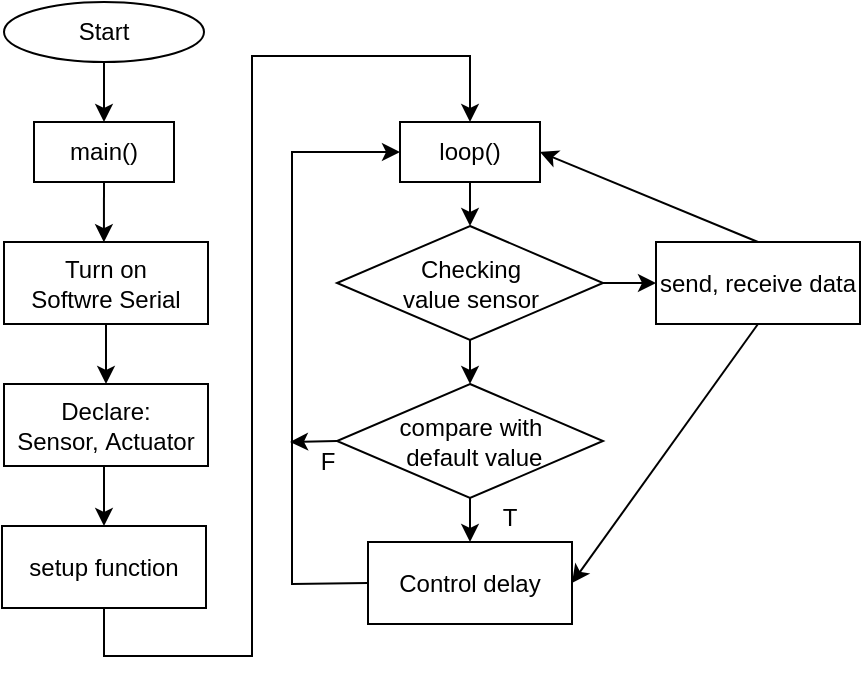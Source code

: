 <mxfile version="10.7.4" type="device"><diagram id="iIEeKF3mrfbh_3OgJRqx" name="Page-1"><mxGraphModel dx="840" dy="411" grid="0" gridSize="10" guides="1" tooltips="1" connect="1" arrows="1" fold="1" page="1" pageScale="1" pageWidth="827" pageHeight="1169" background="none" math="0" shadow="0"><root><mxCell id="0"/><mxCell id="1" parent="0"/><mxCell id="PRJIpICX_x7RIwT27Zen-1" value="Start" style="ellipse;whiteSpace=wrap;html=1;" vertex="1" parent="1"><mxGeometry x="75" y="30" width="100" height="30" as="geometry"/></mxCell><mxCell id="PRJIpICX_x7RIwT27Zen-2" value="main()" style="rounded=0;whiteSpace=wrap;html=1;" vertex="1" parent="1"><mxGeometry x="90" y="90" width="70" height="30" as="geometry"/></mxCell><mxCell id="PRJIpICX_x7RIwT27Zen-11" value="" style="endArrow=classic;html=1;exitX=0.5;exitY=1;exitDx=0;exitDy=0;" edge="1" parent="1" source="PRJIpICX_x7RIwT27Zen-1"><mxGeometry width="50" height="50" relative="1" as="geometry"><mxPoint x="65" y="360" as="sourcePoint"/><mxPoint x="125" y="90" as="targetPoint"/></mxGeometry></mxCell><mxCell id="PRJIpICX_x7RIwT27Zen-14" value="" style="endArrow=classic;html=1;exitX=0.5;exitY=1;exitDx=0;exitDy=0;entryX=0.5;entryY=0;entryDx=0;entryDy=0;" edge="1" parent="1" source="PRJIpICX_x7RIwT27Zen-2"><mxGeometry width="50" height="50" relative="1" as="geometry"><mxPoint x="135" y="70" as="sourcePoint"/><mxPoint x="124.941" y="150.118" as="targetPoint"/></mxGeometry></mxCell><mxCell id="PRJIpICX_x7RIwT27Zen-46" value="Turn on&lt;br&gt;Softwre Serial" style="rounded=0;whiteSpace=wrap;html=1;" vertex="1" parent="1"><mxGeometry x="75" y="150" width="102" height="41" as="geometry"/></mxCell><mxCell id="PRJIpICX_x7RIwT27Zen-48" value="Declare:&lt;br&gt;Sensor,&amp;nbsp;&lt;span&gt;Actuator&lt;/span&gt;&lt;br&gt;" style="rounded=0;whiteSpace=wrap;html=1;" vertex="1" parent="1"><mxGeometry x="75" y="221" width="102" height="41" as="geometry"/></mxCell><mxCell id="PRJIpICX_x7RIwT27Zen-49" value="" style="endArrow=classic;html=1;exitX=0.5;exitY=1;exitDx=0;exitDy=0;entryX=0.5;entryY=0;entryDx=0;entryDy=0;" edge="1" parent="1" source="PRJIpICX_x7RIwT27Zen-46" target="PRJIpICX_x7RIwT27Zen-48"><mxGeometry width="50" height="50" relative="1" as="geometry"><mxPoint x="75" y="333" as="sourcePoint"/><mxPoint x="125" y="224" as="targetPoint"/></mxGeometry></mxCell><mxCell id="PRJIpICX_x7RIwT27Zen-79" style="edgeStyle=none;rounded=0;orthogonalLoop=1;jettySize=auto;html=1;exitX=0.5;exitY=1;exitDx=0;exitDy=0;entryX=0.5;entryY=0;entryDx=0;entryDy=0;" edge="1" parent="1" source="PRJIpICX_x7RIwT27Zen-53" target="PRJIpICX_x7RIwT27Zen-55"><mxGeometry relative="1" as="geometry"><Array as="points"><mxPoint x="125" y="357"/><mxPoint x="199" y="357"/><mxPoint x="199" y="57"/><mxPoint x="308" y="57"/></Array></mxGeometry></mxCell><mxCell id="PRJIpICX_x7RIwT27Zen-53" value="setup function&lt;br&gt;" style="rounded=0;whiteSpace=wrap;html=1;" vertex="1" parent="1"><mxGeometry x="74" y="292" width="102" height="41" as="geometry"/></mxCell><mxCell id="PRJIpICX_x7RIwT27Zen-54" value="" style="endArrow=classic;html=1;exitX=0.5;exitY=1;exitDx=0;exitDy=0;entryX=0.5;entryY=0;entryDx=0;entryDy=0;" edge="1" parent="1" target="PRJIpICX_x7RIwT27Zen-53"><mxGeometry width="50" height="50" relative="1" as="geometry"><mxPoint x="125" y="262" as="sourcePoint"/><mxPoint x="124" y="295" as="targetPoint"/></mxGeometry></mxCell><mxCell id="PRJIpICX_x7RIwT27Zen-62" style="edgeStyle=none;rounded=0;orthogonalLoop=1;jettySize=auto;html=1;exitX=0.5;exitY=1;exitDx=0;exitDy=0;entryX=0.5;entryY=0;entryDx=0;entryDy=0;" edge="1" parent="1" source="PRJIpICX_x7RIwT27Zen-55" target="PRJIpICX_x7RIwT27Zen-56"><mxGeometry relative="1" as="geometry"/></mxCell><mxCell id="PRJIpICX_x7RIwT27Zen-55" value="loop()" style="rounded=0;whiteSpace=wrap;html=1;" vertex="1" parent="1"><mxGeometry x="273" y="90" width="70" height="30" as="geometry"/></mxCell><mxCell id="PRJIpICX_x7RIwT27Zen-64" style="edgeStyle=none;rounded=0;orthogonalLoop=1;jettySize=auto;html=1;exitX=1;exitY=0.5;exitDx=0;exitDy=0;entryX=0;entryY=0.5;entryDx=0;entryDy=0;" edge="1" parent="1" source="PRJIpICX_x7RIwT27Zen-56" target="PRJIpICX_x7RIwT27Zen-61"><mxGeometry relative="1" as="geometry"/></mxCell><mxCell id="PRJIpICX_x7RIwT27Zen-56" value="Checking&lt;br&gt;value sensor" style="rhombus;whiteSpace=wrap;html=1;" vertex="1" parent="1"><mxGeometry x="241.5" y="142" width="133" height="57" as="geometry"/></mxCell><mxCell id="PRJIpICX_x7RIwT27Zen-76" style="edgeStyle=none;rounded=0;orthogonalLoop=1;jettySize=auto;html=1;exitX=0;exitY=0.5;exitDx=0;exitDy=0;entryX=0;entryY=0.5;entryDx=0;entryDy=0;" edge="1" parent="1" source="PRJIpICX_x7RIwT27Zen-60" target="PRJIpICX_x7RIwT27Zen-55"><mxGeometry relative="1" as="geometry"><Array as="points"><mxPoint x="219" y="321"/><mxPoint x="219" y="105"/></Array></mxGeometry></mxCell><mxCell id="PRJIpICX_x7RIwT27Zen-60" value="Control delay&lt;br&gt;" style="rounded=0;whiteSpace=wrap;html=1;" vertex="1" parent="1"><mxGeometry x="257" y="300" width="102" height="41" as="geometry"/></mxCell><mxCell id="PRJIpICX_x7RIwT27Zen-68" style="edgeStyle=none;rounded=0;orthogonalLoop=1;jettySize=auto;html=1;exitX=0.5;exitY=1;exitDx=0;exitDy=0;entryX=1;entryY=0.5;entryDx=0;entryDy=0;" edge="1" parent="1" source="PRJIpICX_x7RIwT27Zen-61" target="PRJIpICX_x7RIwT27Zen-60"><mxGeometry relative="1" as="geometry"/></mxCell><mxCell id="PRJIpICX_x7RIwT27Zen-75" style="edgeStyle=none;rounded=0;orthogonalLoop=1;jettySize=auto;html=1;exitX=0.5;exitY=0;exitDx=0;exitDy=0;entryX=1;entryY=0.5;entryDx=0;entryDy=0;" edge="1" parent="1" source="PRJIpICX_x7RIwT27Zen-61" target="PRJIpICX_x7RIwT27Zen-55"><mxGeometry relative="1" as="geometry"/></mxCell><mxCell id="PRJIpICX_x7RIwT27Zen-61" value="send, receive data&lt;br&gt;" style="rounded=0;whiteSpace=wrap;html=1;" vertex="1" parent="1"><mxGeometry x="401" y="150" width="102" height="41" as="geometry"/></mxCell><mxCell id="PRJIpICX_x7RIwT27Zen-69" value="T" style="text;html=1;strokeColor=none;fillColor=none;align=center;verticalAlign=middle;whiteSpace=wrap;rounded=0;" vertex="1" parent="1"><mxGeometry x="308" y="278" width="40" height="20" as="geometry"/></mxCell><mxCell id="PRJIpICX_x7RIwT27Zen-71" style="edgeStyle=none;rounded=0;orthogonalLoop=1;jettySize=auto;html=1;exitX=0.5;exitY=1;exitDx=0;exitDy=0;entryX=0.5;entryY=0;entryDx=0;entryDy=0;" edge="1" parent="1" target="PRJIpICX_x7RIwT27Zen-72"><mxGeometry relative="1" as="geometry"><mxPoint x="308" y="199" as="sourcePoint"/></mxGeometry></mxCell><mxCell id="PRJIpICX_x7RIwT27Zen-74" style="edgeStyle=none;rounded=0;orthogonalLoop=1;jettySize=auto;html=1;exitX=0.5;exitY=1;exitDx=0;exitDy=0;" edge="1" parent="1" source="PRJIpICX_x7RIwT27Zen-72" target="PRJIpICX_x7RIwT27Zen-60"><mxGeometry relative="1" as="geometry"/></mxCell><mxCell id="PRJIpICX_x7RIwT27Zen-77" style="edgeStyle=none;rounded=0;orthogonalLoop=1;jettySize=auto;html=1;exitX=0;exitY=0.5;exitDx=0;exitDy=0;" edge="1" parent="1" source="PRJIpICX_x7RIwT27Zen-72"><mxGeometry relative="1" as="geometry"><mxPoint x="218" y="250" as="targetPoint"/></mxGeometry></mxCell><mxCell id="PRJIpICX_x7RIwT27Zen-72" value="&lt;span&gt;compare with&lt;/span&gt;&lt;br&gt;&lt;span&gt;&amp;nbsp;default value&lt;/span&gt;" style="rhombus;whiteSpace=wrap;html=1;" vertex="1" parent="1"><mxGeometry x="241.5" y="221" width="133" height="57" as="geometry"/></mxCell><mxCell id="PRJIpICX_x7RIwT27Zen-78" value="F" style="text;html=1;strokeColor=none;fillColor=none;align=center;verticalAlign=middle;whiteSpace=wrap;rounded=0;" vertex="1" parent="1"><mxGeometry x="217" y="249.5" width="40" height="20" as="geometry"/></mxCell></root></mxGraphModel></diagram></mxfile>